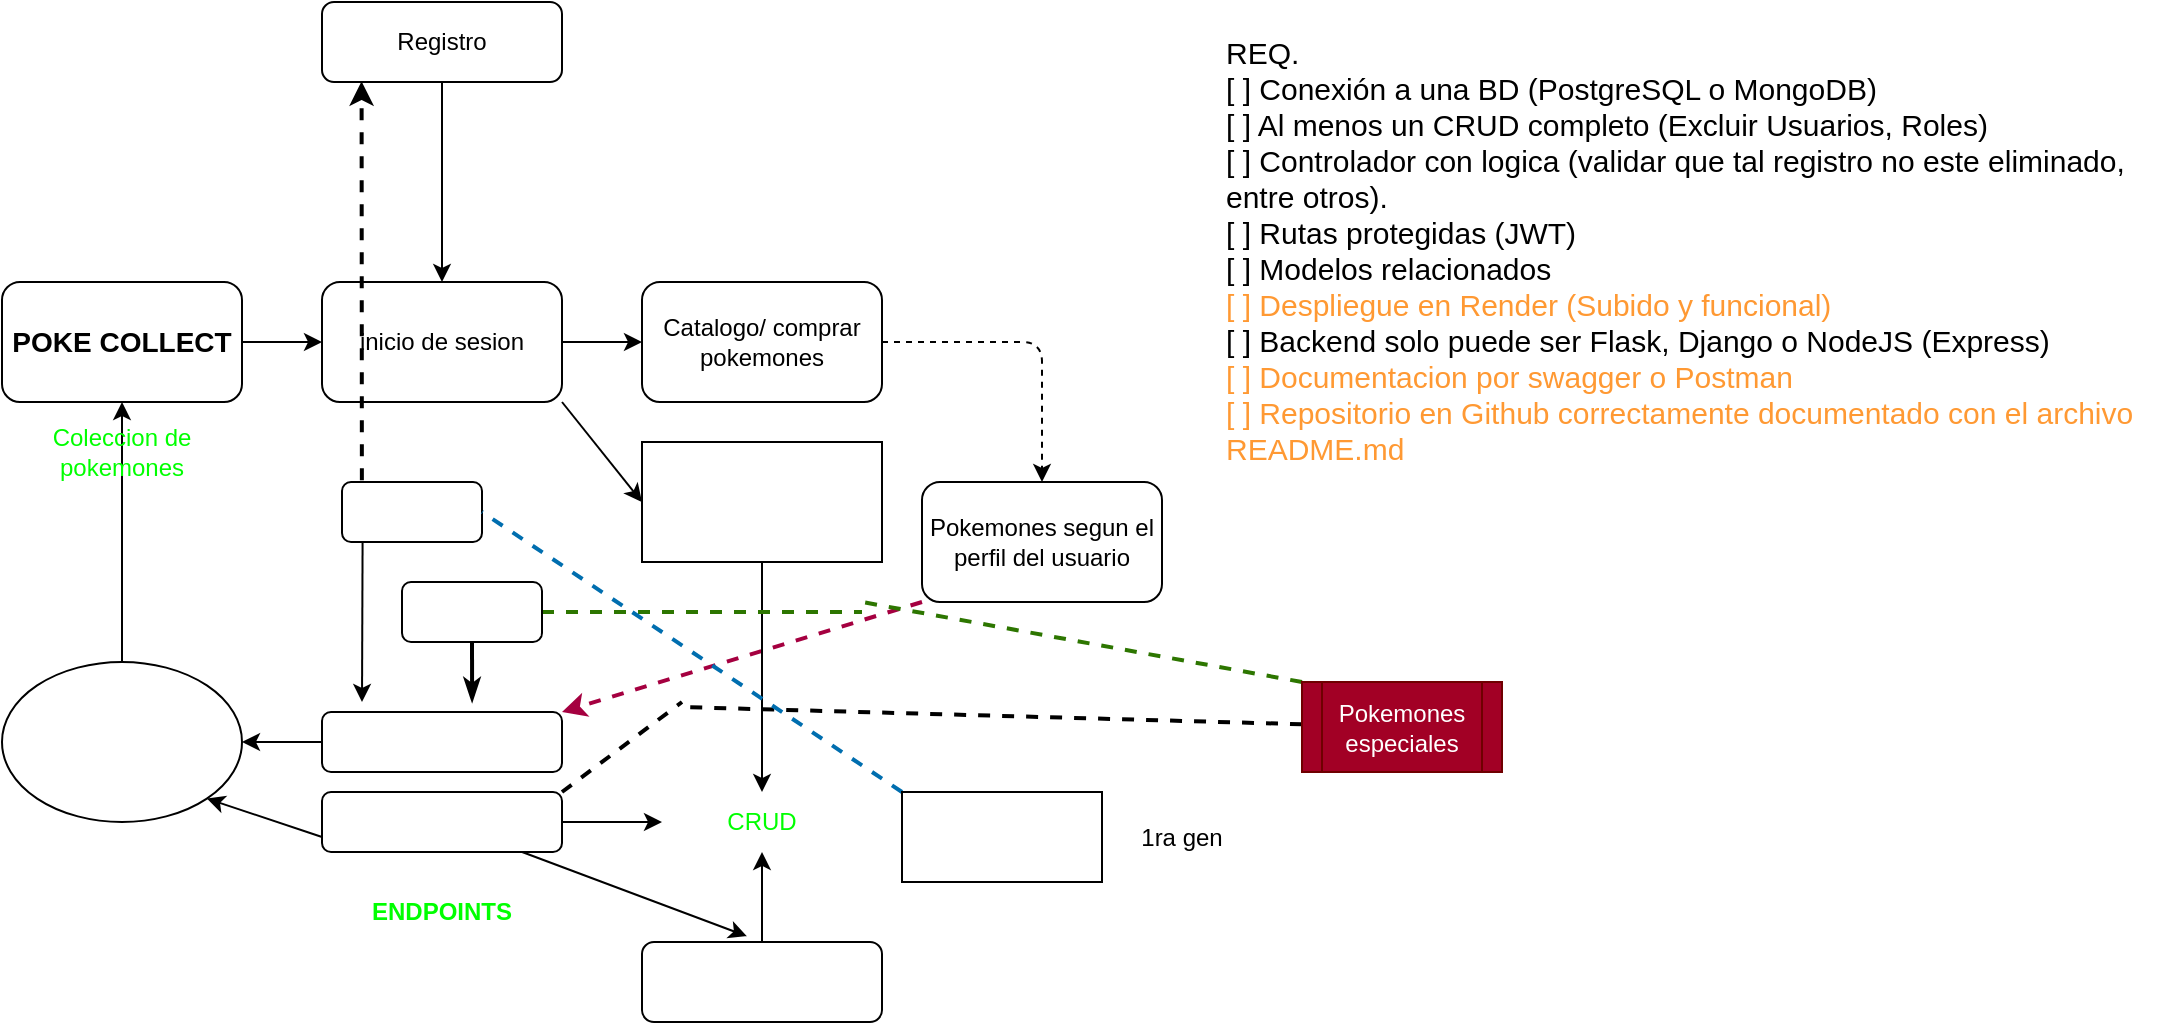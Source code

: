 <mxfile>
    <diagram id="R1oUYBvOsh40yIwUOfFs" name="Page-1">
        <mxGraphModel dx="801" dy="541" grid="1" gridSize="10" guides="1" tooltips="1" connect="1" arrows="1" fold="1" page="1" pageScale="1" pageWidth="850" pageHeight="1100" math="0" shadow="0">
            <root>
                <mxCell id="0"/>
                <mxCell id="1" parent="0"/>
                <mxCell id="8" value="" style="edgeStyle=none;html=1;" parent="1" source="2" target="4" edge="1">
                    <mxGeometry relative="1" as="geometry"/>
                </mxCell>
                <mxCell id="2" value="&lt;b&gt;&lt;font style=&quot;font-size: 14px;&quot;&gt;POKE COLLECT&lt;/font&gt;&lt;/b&gt;" style="rounded=1;whiteSpace=wrap;html=1;" parent="1" vertex="1">
                    <mxGeometry x="20" y="150" width="120" height="60" as="geometry"/>
                </mxCell>
                <mxCell id="13" value="" style="edgeStyle=none;html=1;fontSize=15;dashed=1;" parent="1" source="3" target="12" edge="1">
                    <mxGeometry relative="1" as="geometry">
                        <Array as="points">
                            <mxPoint x="540" y="180"/>
                        </Array>
                    </mxGeometry>
                </mxCell>
                <mxCell id="3" value="Catalogo/ comprar pokemones" style="rounded=1;whiteSpace=wrap;html=1;" parent="1" vertex="1">
                    <mxGeometry x="340" y="150" width="120" height="60" as="geometry"/>
                </mxCell>
                <mxCell id="9" value="" style="edgeStyle=none;html=1;" parent="1" source="4" target="3" edge="1">
                    <mxGeometry relative="1" as="geometry"/>
                </mxCell>
                <mxCell id="15" style="edgeStyle=none;html=1;exitX=1;exitY=1;exitDx=0;exitDy=0;entryX=0;entryY=0.5;entryDx=0;entryDy=0;fontSize=12;fontColor=#FFFFFF;" parent="1" source="4" target="14" edge="1">
                    <mxGeometry relative="1" as="geometry"/>
                </mxCell>
                <mxCell id="4" value="inicio de sesion" style="rounded=1;whiteSpace=wrap;html=1;" parent="1" vertex="1">
                    <mxGeometry x="180" y="150" width="120" height="60" as="geometry"/>
                </mxCell>
                <mxCell id="11" value="" style="edgeStyle=none;html=1;" parent="1" source="5" target="4" edge="1">
                    <mxGeometry relative="1" as="geometry"/>
                </mxCell>
                <mxCell id="5" value="Registro" style="rounded=1;whiteSpace=wrap;html=1;" parent="1" vertex="1">
                    <mxGeometry x="180" y="10" width="120" height="40" as="geometry"/>
                </mxCell>
                <mxCell id="6" value="&lt;font style=&quot;font-size: 15px;&quot;&gt;REQ.&lt;br&gt;[ ] Conexión a una BD (PostgreSQL o MongoDB)&lt;br&gt;[ ] Al menos un CRUD completo (Excluir Usuarios, Roles)&lt;br&gt;[ ] Controlador con logica (validar que tal registro no este eliminado, entre otros).&lt;br&gt;[ ] Rutas protegidas (JWT)&lt;br&gt;[ ] Modelos relacionados&lt;br&gt;&lt;font color=&quot;#ff9933&quot;&gt;[ ] Despliegue en Render (Subido y funcional)&lt;/font&gt;&lt;br&gt;[ ] Backend solo puede ser Flask, Django o NodeJS (Express)&lt;br&gt;&lt;font color=&quot;#ff9933&quot;&gt;[ ] Documentacion por swagger o Postman&lt;br&gt;[ ] Repositorio en Github correctamente documentado con el archivo README.md&lt;/font&gt;&lt;/font&gt;" style="text;whiteSpace=wrap;html=1;" parent="1" vertex="1">
                    <mxGeometry x="630" y="20" width="480" height="220" as="geometry"/>
                </mxCell>
                <mxCell id="55" style="edgeStyle=none;html=1;exitX=0;exitY=1;exitDx=0;exitDy=0;entryX=1;entryY=0;entryDx=0;entryDy=0;dashed=1;strokeWidth=2;fontSize=12;fontColor=#FFFFFF;endArrow=classic;endFill=1;fillColor=#d80073;strokeColor=#A50040;" parent="1" source="12" target="21" edge="1">
                    <mxGeometry relative="1" as="geometry"/>
                </mxCell>
                <mxCell id="12" value="Pokemones segun el perfil del usuario" style="rounded=1;whiteSpace=wrap;html=1;" parent="1" vertex="1">
                    <mxGeometry x="480" y="250" width="120" height="60" as="geometry"/>
                </mxCell>
                <mxCell id="29" style="edgeStyle=none;html=1;exitX=0.5;exitY=1;exitDx=0;exitDy=0;fontSize=12;fontColor=#00FF00;" parent="1" source="14" target="27" edge="1">
                    <mxGeometry relative="1" as="geometry"/>
                </mxCell>
                <mxCell id="14" value="&lt;font style=&quot;font-size: 12px;&quot; color=&quot;#ffffff&quot;&gt;Acceso a pokemones adquiridos&lt;/font&gt;" style="rounded=0;whiteSpace=wrap;html=1;fontSize=15;fontColor=#FF9933;" parent="1" vertex="1">
                    <mxGeometry x="340" y="230" width="120" height="60" as="geometry"/>
                </mxCell>
                <mxCell id="19" style="edgeStyle=none;html=1;exitX=0.5;exitY=0;exitDx=0;exitDy=0;entryX=0.5;entryY=1;entryDx=0;entryDy=0;fontSize=12;fontColor=#FFFFFF;" parent="1" source="18" target="2" edge="1">
                    <mxGeometry relative="1" as="geometry"/>
                </mxCell>
                <mxCell id="18" value="DB" style="ellipse;whiteSpace=wrap;html=1;fontSize=12;fontColor=#FFFFFF;" parent="1" vertex="1">
                    <mxGeometry x="20" y="340" width="120" height="80" as="geometry"/>
                </mxCell>
                <mxCell id="23" style="edgeStyle=none;html=1;exitX=0.147;exitY=1.015;exitDx=0;exitDy=0;fontSize=12;fontColor=#FFFFFF;exitPerimeter=0;" parent="1" source="20" edge="1">
                    <mxGeometry relative="1" as="geometry">
                        <mxPoint x="200" y="360" as="targetPoint"/>
                        <Array as="points"/>
                    </mxGeometry>
                </mxCell>
                <mxCell id="34" style="edgeStyle=none;html=1;exitX=0.142;exitY=-0.029;exitDx=0;exitDy=0;entryX=0.165;entryY=0.992;entryDx=0;entryDy=0;fontSize=12;fontColor=#00FF00;dashed=1;strokeWidth=2;exitPerimeter=0;entryPerimeter=0;" parent="1" source="20" target="5" edge="1">
                    <mxGeometry relative="1" as="geometry"/>
                </mxCell>
                <mxCell id="20" value="Usuario normal" style="rounded=1;whiteSpace=wrap;html=1;fontSize=12;fontColor=#FFFFFF;" parent="1" vertex="1">
                    <mxGeometry x="190" y="250" width="70" height="30" as="geometry"/>
                </mxCell>
                <mxCell id="24" style="edgeStyle=none;html=1;exitX=0;exitY=0.5;exitDx=0;exitDy=0;fontSize=12;fontColor=#FFFFFF;" parent="1" source="21" target="18" edge="1">
                    <mxGeometry relative="1" as="geometry"/>
                </mxCell>
                <mxCell id="21" value="Perfiles (roles)" style="rounded=1;whiteSpace=wrap;html=1;fontSize=12;fontColor=#FFFFFF;" parent="1" vertex="1">
                    <mxGeometry x="180" y="365" width="120" height="30" as="geometry"/>
                </mxCell>
                <mxCell id="25" style="edgeStyle=none;html=1;exitX=0;exitY=0.75;exitDx=0;exitDy=0;fontSize=12;fontColor=#FFFFFF;entryX=1;entryY=1;entryDx=0;entryDy=0;" parent="1" source="22" target="18" edge="1">
                    <mxGeometry relative="1" as="geometry">
                        <mxPoint x="140" y="380" as="targetPoint"/>
                    </mxGeometry>
                </mxCell>
                <mxCell id="28" style="edgeStyle=none;html=1;exitX=1;exitY=0.5;exitDx=0;exitDy=0;fontSize=12;fontColor=#00FF00;entryX=0;entryY=0.5;entryDx=0;entryDy=0;" parent="1" source="22" target="27" edge="1">
                    <mxGeometry relative="1" as="geometry">
                        <mxPoint x="330" y="419.765" as="targetPoint"/>
                    </mxGeometry>
                </mxCell>
                <mxCell id="32" style="edgeStyle=none;html=1;entryX=0.437;entryY=-0.073;entryDx=0;entryDy=0;entryPerimeter=0;fontSize=12;fontColor=#00FF00;" parent="1" source="22" target="30" edge="1">
                    <mxGeometry relative="1" as="geometry"/>
                </mxCell>
                <mxCell id="42" style="edgeStyle=none;html=1;exitX=1;exitY=0;exitDx=0;exitDy=0;dashed=1;strokeWidth=2;fontSize=12;fontColor=#00FF00;endArrow=none;endFill=0;" parent="1" source="22" edge="1">
                    <mxGeometry relative="1" as="geometry">
                        <mxPoint x="360" y="360" as="targetPoint"/>
                    </mxGeometry>
                </mxCell>
                <mxCell id="22" value="Pokemones" style="rounded=1;whiteSpace=wrap;html=1;fontSize=12;fontColor=#FFFFFF;" parent="1" vertex="1">
                    <mxGeometry x="180" y="405" width="120" height="30" as="geometry"/>
                </mxCell>
                <mxCell id="26" value="&lt;font color=&quot;#00ff00&quot;&gt;&lt;b&gt;ENDPOINTS&lt;/b&gt;&lt;/font&gt;" style="text;html=1;strokeColor=none;fillColor=none;align=center;verticalAlign=middle;whiteSpace=wrap;rounded=0;fontSize=12;fontColor=#FFFFFF;" parent="1" vertex="1">
                    <mxGeometry x="160" y="450" width="160" height="30" as="geometry"/>
                </mxCell>
                <mxCell id="27" value="CRUD" style="text;html=1;strokeColor=none;fillColor=none;align=center;verticalAlign=middle;whiteSpace=wrap;rounded=0;fontSize=12;fontColor=#00FF00;" parent="1" vertex="1">
                    <mxGeometry x="350" y="405" width="100" height="30" as="geometry"/>
                </mxCell>
                <mxCell id="31" style="edgeStyle=none;html=1;fontSize=12;fontColor=#00FF00;" parent="1" source="30" target="27" edge="1">
                    <mxGeometry relative="1" as="geometry"/>
                </mxCell>
                <mxCell id="30" value="Items &lt;br&gt;adquiridos" style="rounded=1;whiteSpace=wrap;html=1;fontSize=12;fontColor=#FFFFFF;" parent="1" vertex="1">
                    <mxGeometry x="340" y="480" width="120" height="40" as="geometry"/>
                </mxCell>
                <mxCell id="46" style="edgeStyle=none;html=1;exitX=0.5;exitY=1;exitDx=0;exitDy=0;strokeWidth=2;fontSize=14;fontColor=#00FF00;endArrow=classicThin;endFill=1;" parent="1" source="36" edge="1">
                    <mxGeometry relative="1" as="geometry">
                        <mxPoint x="255.059" y="360" as="targetPoint"/>
                    </mxGeometry>
                </mxCell>
                <mxCell id="49" style="edgeStyle=none;html=1;strokeWidth=2;fontSize=12;fontColor=#FFFFFF;endArrow=none;endFill=0;dashed=1;fillColor=#60a917;strokeColor=#2D7600;" parent="1" source="36" edge="1">
                    <mxGeometry relative="1" as="geometry">
                        <mxPoint x="450" y="315.0" as="targetPoint"/>
                    </mxGeometry>
                </mxCell>
                <mxCell id="36" value="Usuario coleccionista" style="rounded=1;whiteSpace=wrap;html=1;fontSize=12;fontColor=#FFFFFF;" parent="1" vertex="1">
                    <mxGeometry x="220" y="300" width="70" height="30" as="geometry"/>
                </mxCell>
                <mxCell id="44" style="edgeStyle=none;html=1;dashed=1;strokeWidth=2;fontSize=12;fontColor=#00FF00;endArrow=none;endFill=0;" parent="1" source="40" edge="1">
                    <mxGeometry relative="1" as="geometry">
                        <mxPoint x="360" y="362.5" as="targetPoint"/>
                    </mxGeometry>
                </mxCell>
                <mxCell id="51" style="edgeStyle=none;html=1;exitX=0;exitY=0;exitDx=0;exitDy=0;strokeWidth=2;fontSize=12;fontColor=#FFFFFF;endArrow=none;endFill=0;dashed=1;fillColor=#60a917;strokeColor=#2D7600;" parent="1" source="40" edge="1">
                    <mxGeometry relative="1" as="geometry">
                        <mxPoint x="450" y="310" as="targetPoint"/>
                    </mxGeometry>
                </mxCell>
                <mxCell id="40" value="Pokemones especiales" style="shape=process;whiteSpace=wrap;html=1;backgroundOutline=1;fontSize=12;fontColor=#ffffff;fillColor=#a20025;strokeColor=#6F0000;" parent="1" vertex="1">
                    <mxGeometry x="670" y="350" width="100" height="45" as="geometry"/>
                </mxCell>
                <mxCell id="45" value="Coleccion de pokemones" style="text;html=1;strokeColor=none;fillColor=none;align=center;verticalAlign=middle;whiteSpace=wrap;rounded=0;fontSize=12;fontColor=#00FF00;" parent="1" vertex="1">
                    <mxGeometry x="20" y="220" width="120" height="30" as="geometry"/>
                </mxCell>
                <mxCell id="53" style="edgeStyle=none;html=1;exitX=0;exitY=0;exitDx=0;exitDy=0;entryX=1;entryY=0.5;entryDx=0;entryDy=0;dashed=1;strokeWidth=2;fontSize=12;fontColor=#FFFFFF;endArrow=none;endFill=0;fillColor=#1ba1e2;strokeColor=#006EAF;" parent="1" source="47" target="20" edge="1">
                    <mxGeometry relative="1" as="geometry"/>
                </mxCell>
                <mxCell id="47" value="&lt;font color=&quot;#ffffff&quot; style=&quot;font-size: 12px;&quot;&gt;Pokemones normales&lt;/font&gt;" style="rounded=0;whiteSpace=wrap;html=1;fontSize=14;fontColor=#00FF00;" parent="1" vertex="1">
                    <mxGeometry x="470" y="405" width="100" height="45" as="geometry"/>
                </mxCell>
                <mxCell id="56" value="1ra gen" style="text;html=1;strokeColor=none;fillColor=none;align=center;verticalAlign=middle;whiteSpace=wrap;rounded=0;" vertex="1" parent="1">
                    <mxGeometry x="580" y="412.5" width="60" height="30" as="geometry"/>
                </mxCell>
            </root>
        </mxGraphModel>
    </diagram>
</mxfile>